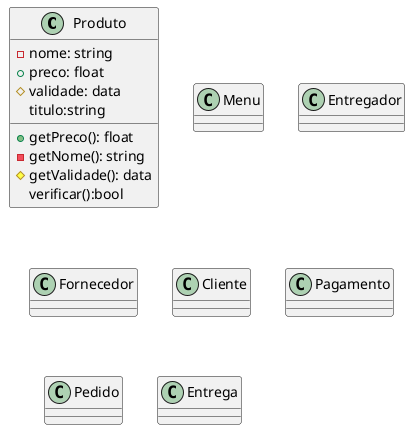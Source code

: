 @startuml diagramaEnaFood
class Produto{
    - nome: string
    + preco: float 
    # validade: data
    titulo:string

    + getPreco(): float
    - getNome(): string
    # getValidade(): data
    verificar():bool
}

class Menu{}

class Entregador{}

class Fornecedor{}

class Cliente{}

class Pagamento{}

class Pedido{}

class Entrega{}
@enduml
